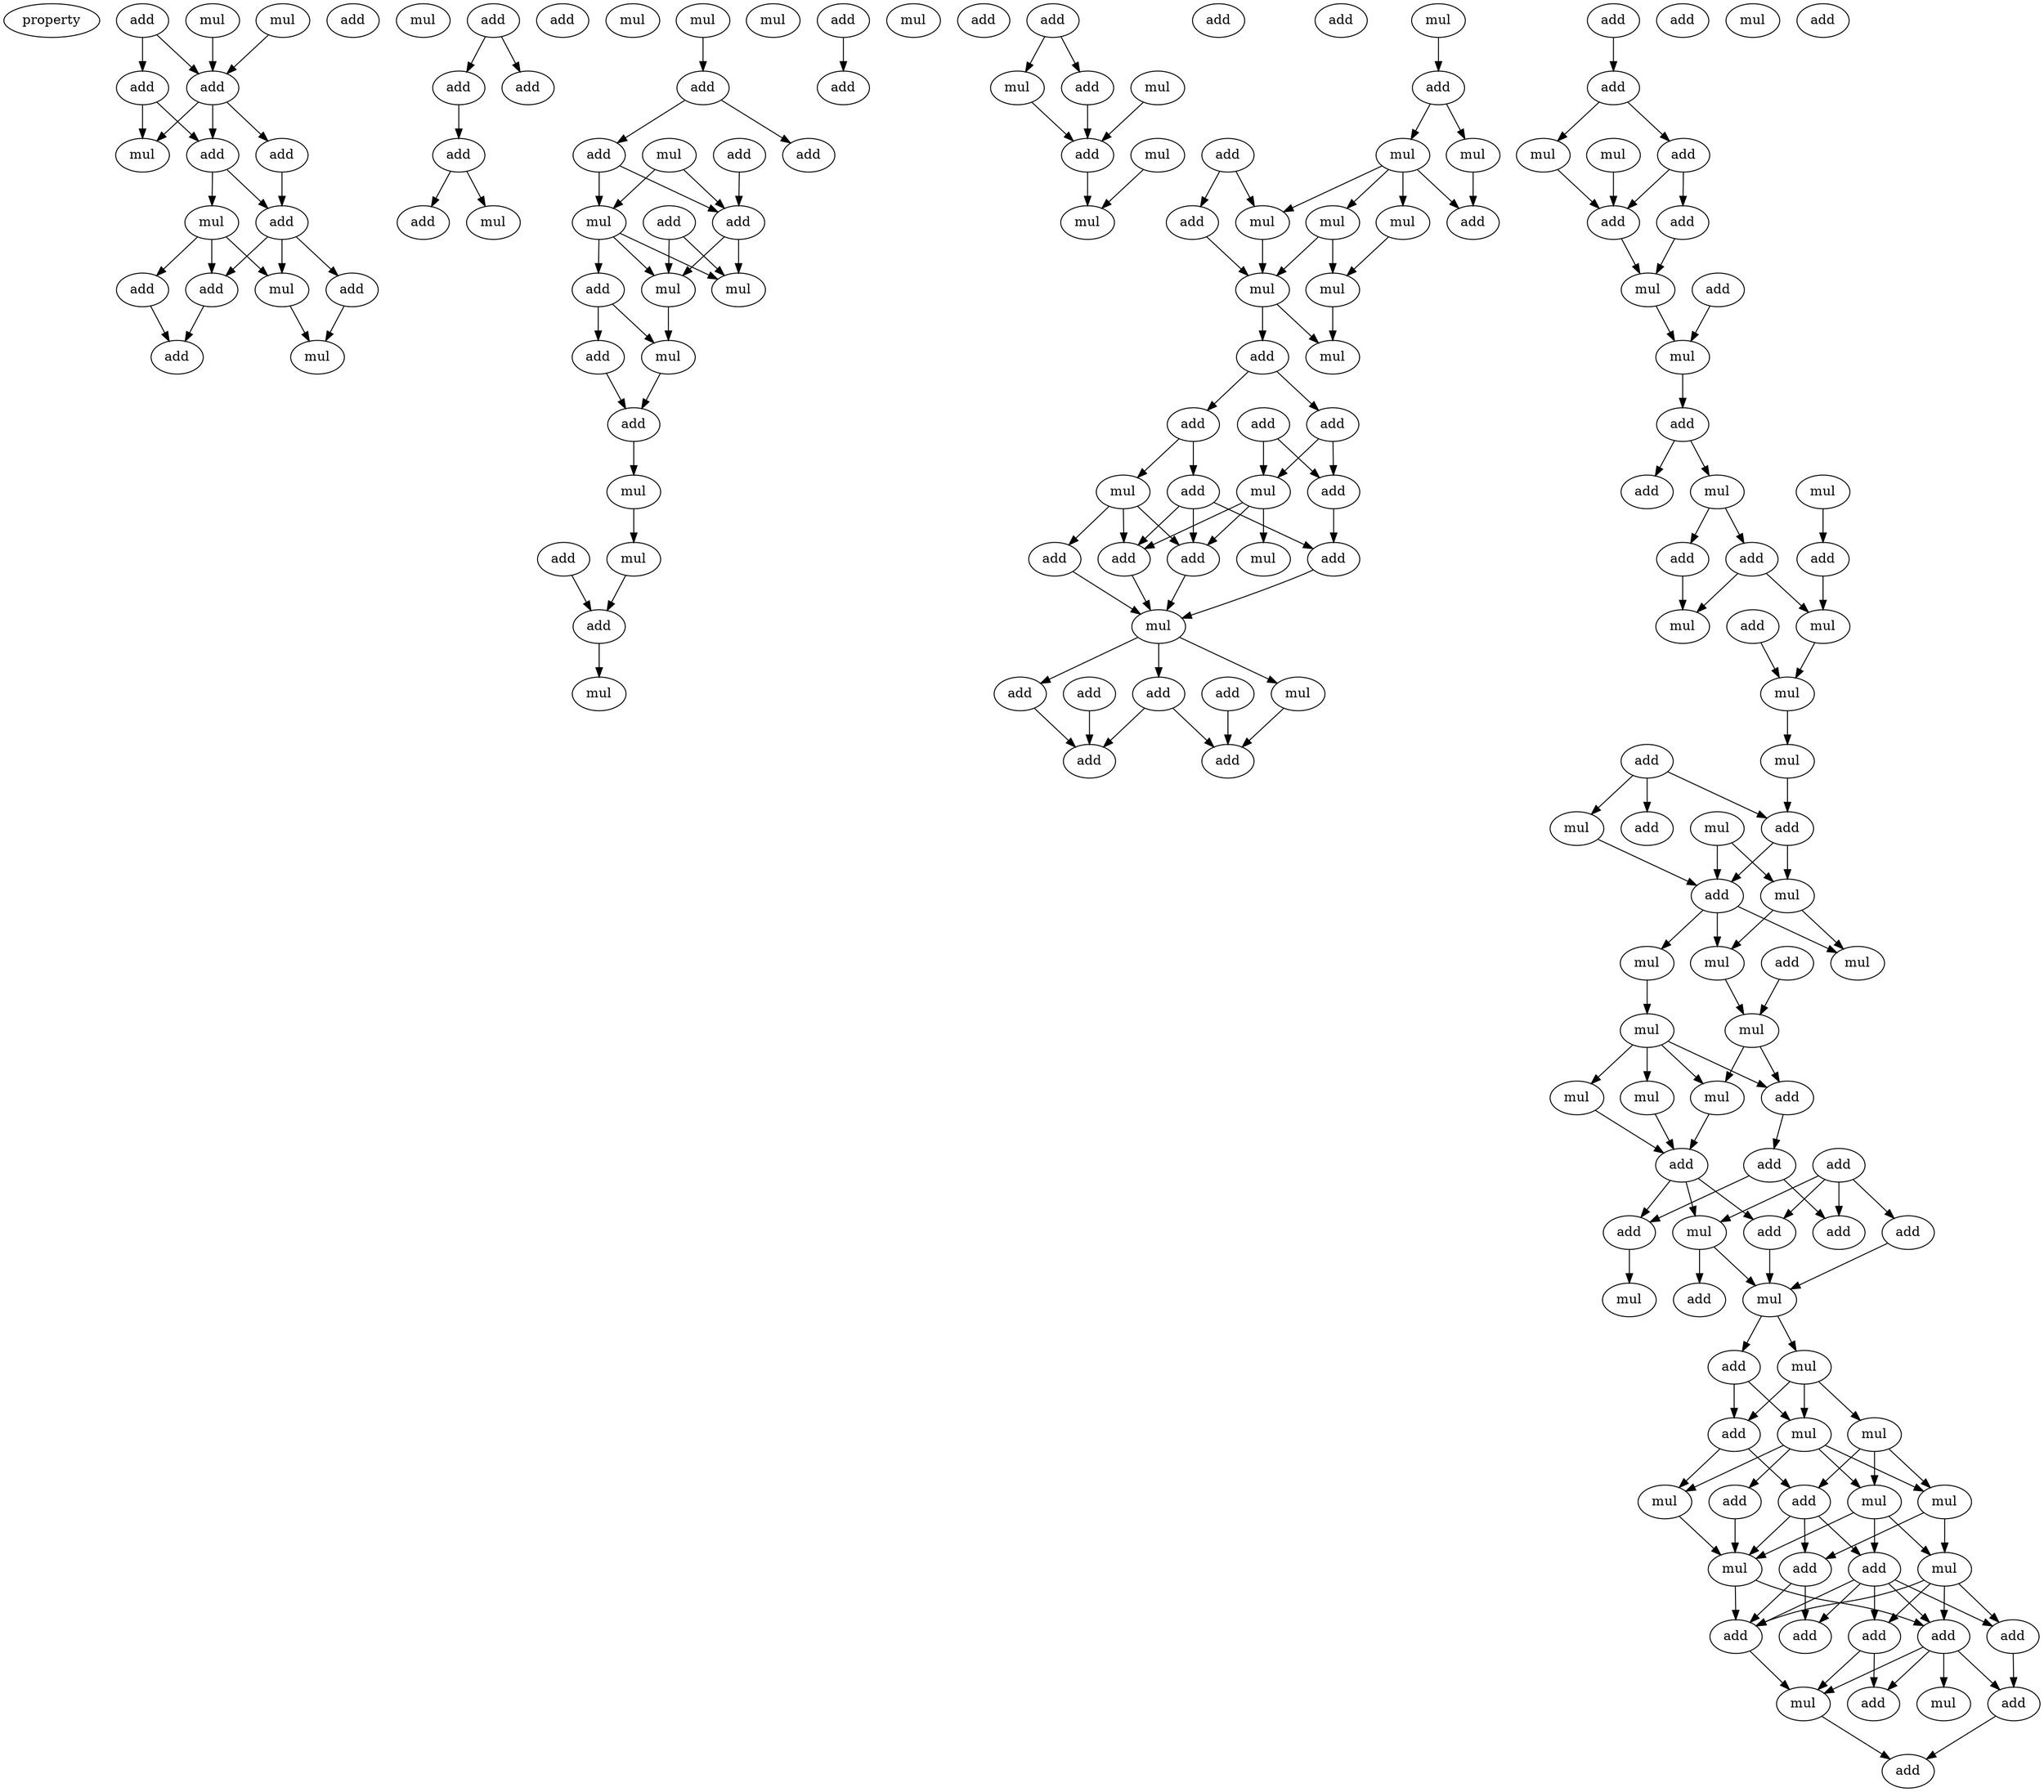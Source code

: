 digraph {
    node [fontcolor=black]
    property [mul=2,lf=1.9]
    0 [ label = mul ];
    1 [ label = mul ];
    2 [ label = add ];
    3 [ label = add ];
    4 [ label = add ];
    5 [ label = add ];
    6 [ label = add ];
    7 [ label = mul ];
    8 [ label = add ];
    9 [ label = mul ];
    10 [ label = add ];
    11 [ label = add ];
    12 [ label = add ];
    13 [ label = add ];
    14 [ label = mul ];
    15 [ label = mul ];
    16 [ label = add ];
    17 [ label = mul ];
    18 [ label = add ];
    19 [ label = add ];
    20 [ label = add ];
    21 [ label = add ];
    22 [ label = add ];
    23 [ label = mul ];
    24 [ label = add ];
    25 [ label = mul ];
    26 [ label = mul ];
    27 [ label = add ];
    28 [ label = add ];
    29 [ label = add ];
    30 [ label = add ];
    31 [ label = mul ];
    32 [ label = mul ];
    33 [ label = add ];
    34 [ label = add ];
    35 [ label = mul ];
    36 [ label = mul ];
    37 [ label = add ];
    38 [ label = mul ];
    39 [ label = add ];
    40 [ label = mul ];
    41 [ label = add ];
    42 [ label = add ];
    43 [ label = mul ];
    44 [ label = add ];
    45 [ label = add ];
    46 [ label = mul ];
    47 [ label = add ];
    48 [ label = mul ];
    49 [ label = mul ];
    50 [ label = add ];
    51 [ label = add ];
    52 [ label = add ];
    53 [ label = mul ];
    54 [ label = add ];
    55 [ label = mul ];
    56 [ label = mul ];
    57 [ label = add ];
    58 [ label = add ];
    59 [ label = mul ];
    60 [ label = mul ];
    61 [ label = add ];
    62 [ label = mul ];
    63 [ label = add ];
    64 [ label = mul ];
    65 [ label = mul ];
    66 [ label = mul ];
    67 [ label = mul ];
    68 [ label = add ];
    69 [ label = add ];
    70 [ label = mul ];
    71 [ label = mul ];
    72 [ label = add ];
    73 [ label = mul ];
    74 [ label = add ];
    75 [ label = add ];
    76 [ label = add ];
    77 [ label = add ];
    78 [ label = mul ];
    79 [ label = mul ];
    80 [ label = add ];
    81 [ label = add ];
    82 [ label = add ];
    83 [ label = mul ];
    84 [ label = add ];
    85 [ label = add ];
    86 [ label = mul ];
    87 [ label = add ];
    88 [ label = add ];
    89 [ label = add ];
    90 [ label = mul ];
    91 [ label = add ];
    92 [ label = add ];
    93 [ label = add ];
    94 [ label = add ];
    95 [ label = add ];
    96 [ label = add ];
    97 [ label = mul ];
    98 [ label = mul ];
    99 [ label = add ];
    100 [ label = add ];
    101 [ label = add ];
    102 [ label = add ];
    103 [ label = mul ];
    104 [ label = mul ];
    105 [ label = add ];
    106 [ label = mul ];
    107 [ label = mul ];
    108 [ label = mul ];
    109 [ label = add ];
    110 [ label = add ];
    111 [ label = add ];
    112 [ label = add ];
    113 [ label = add ];
    114 [ label = mul ];
    115 [ label = mul ];
    116 [ label = mul ];
    117 [ label = add ];
    118 [ label = mul ];
    119 [ label = add ];
    120 [ label = mul ];
    121 [ label = mul ];
    122 [ label = add ];
    123 [ label = mul ];
    124 [ label = add ];
    125 [ label = mul ];
    126 [ label = add ];
    127 [ label = mul ];
    128 [ label = mul ];
    129 [ label = mul ];
    130 [ label = mul ];
    131 [ label = mul ];
    132 [ label = mul ];
    133 [ label = add ];
    134 [ label = mul ];
    135 [ label = add ];
    136 [ label = add ];
    137 [ label = add ];
    138 [ label = add ];
    139 [ label = add ];
    140 [ label = add ];
    141 [ label = mul ];
    142 [ label = add ];
    143 [ label = mul ];
    144 [ label = mul ];
    145 [ label = add ];
    146 [ label = add ];
    147 [ label = mul ];
    148 [ label = mul ];
    149 [ label = add ];
    150 [ label = mul ];
    151 [ label = add ];
    152 [ label = mul ];
    153 [ label = add ];
    154 [ label = mul ];
    155 [ label = mul ];
    156 [ label = mul ];
    157 [ label = add ];
    158 [ label = add ];
    159 [ label = mul ];
    160 [ label = add ];
    161 [ label = add ];
    162 [ label = add ];
    163 [ label = add ];
    164 [ label = add ];
    165 [ label = mul ];
    166 [ label = add ];
    167 [ label = mul ];
    168 [ label = add ];
    169 [ label = add ];
    170 [ label = add ];
    0 -> 5 [ name = 0 ];
    1 -> 5 [ name = 1 ];
    3 -> 4 [ name = 2 ];
    3 -> 5 [ name = 3 ];
    4 -> 7 [ name = 4 ];
    4 -> 8 [ name = 5 ];
    5 -> 6 [ name = 6 ];
    5 -> 7 [ name = 7 ];
    5 -> 8 [ name = 8 ];
    6 -> 10 [ name = 9 ];
    8 -> 9 [ name = 10 ];
    8 -> 10 [ name = 11 ];
    9 -> 11 [ name = 12 ];
    9 -> 13 [ name = 13 ];
    9 -> 14 [ name = 14 ];
    10 -> 11 [ name = 15 ];
    10 -> 12 [ name = 16 ];
    10 -> 14 [ name = 17 ];
    11 -> 16 [ name = 18 ];
    12 -> 17 [ name = 19 ];
    13 -> 16 [ name = 20 ];
    14 -> 17 [ name = 21 ];
    18 -> 19 [ name = 22 ];
    18 -> 20 [ name = 23 ];
    19 -> 21 [ name = 24 ];
    21 -> 24 [ name = 25 ];
    21 -> 25 [ name = 26 ];
    26 -> 27 [ name = 27 ];
    27 -> 29 [ name = 28 ];
    27 -> 30 [ name = 29 ];
    28 -> 33 [ name = 30 ];
    29 -> 32 [ name = 31 ];
    29 -> 33 [ name = 32 ];
    31 -> 32 [ name = 33 ];
    31 -> 33 [ name = 34 ];
    32 -> 35 [ name = 35 ];
    32 -> 36 [ name = 36 ];
    32 -> 37 [ name = 37 ];
    33 -> 35 [ name = 38 ];
    33 -> 36 [ name = 39 ];
    34 -> 35 [ name = 40 ];
    34 -> 36 [ name = 41 ];
    36 -> 38 [ name = 42 ];
    37 -> 38 [ name = 43 ];
    37 -> 39 [ name = 44 ];
    38 -> 42 [ name = 45 ];
    39 -> 42 [ name = 46 ];
    41 -> 44 [ name = 47 ];
    42 -> 43 [ name = 48 ];
    43 -> 46 [ name = 49 ];
    45 -> 47 [ name = 50 ];
    46 -> 47 [ name = 51 ];
    47 -> 48 [ name = 52 ];
    51 -> 53 [ name = 53 ];
    51 -> 54 [ name = 54 ];
    53 -> 57 [ name = 55 ];
    54 -> 57 [ name = 56 ];
    55 -> 57 [ name = 57 ];
    56 -> 60 [ name = 58 ];
    57 -> 60 [ name = 59 ];
    59 -> 61 [ name = 60 ];
    61 -> 62 [ name = 61 ];
    61 -> 64 [ name = 62 ];
    62 -> 65 [ name = 63 ];
    62 -> 66 [ name = 64 ];
    62 -> 67 [ name = 65 ];
    62 -> 68 [ name = 66 ];
    63 -> 66 [ name = 67 ];
    63 -> 69 [ name = 68 ];
    64 -> 68 [ name = 69 ];
    65 -> 71 [ name = 70 ];
    66 -> 70 [ name = 71 ];
    67 -> 70 [ name = 72 ];
    67 -> 71 [ name = 73 ];
    69 -> 70 [ name = 74 ];
    70 -> 72 [ name = 75 ];
    70 -> 73 [ name = 76 ];
    71 -> 73 [ name = 77 ];
    72 -> 74 [ name = 78 ];
    72 -> 75 [ name = 79 ];
    74 -> 78 [ name = 80 ];
    74 -> 80 [ name = 81 ];
    75 -> 77 [ name = 82 ];
    75 -> 79 [ name = 83 ];
    76 -> 78 [ name = 84 ];
    76 -> 80 [ name = 85 ];
    77 -> 81 [ name = 86 ];
    77 -> 84 [ name = 87 ];
    77 -> 85 [ name = 88 ];
    78 -> 81 [ name = 89 ];
    78 -> 83 [ name = 90 ];
    78 -> 85 [ name = 91 ];
    79 -> 81 [ name = 92 ];
    79 -> 82 [ name = 93 ];
    79 -> 85 [ name = 94 ];
    80 -> 84 [ name = 95 ];
    81 -> 86 [ name = 96 ];
    82 -> 86 [ name = 97 ];
    84 -> 86 [ name = 98 ];
    85 -> 86 [ name = 99 ];
    86 -> 87 [ name = 100 ];
    86 -> 88 [ name = 101 ];
    86 -> 90 [ name = 102 ];
    87 -> 92 [ name = 103 ];
    87 -> 93 [ name = 104 ];
    88 -> 92 [ name = 105 ];
    89 -> 93 [ name = 106 ];
    90 -> 93 [ name = 107 ];
    91 -> 92 [ name = 108 ];
    94 -> 95 [ name = 109 ];
    95 -> 96 [ name = 110 ];
    95 -> 98 [ name = 111 ];
    96 -> 99 [ name = 112 ];
    96 -> 100 [ name = 113 ];
    97 -> 100 [ name = 114 ];
    98 -> 100 [ name = 115 ];
    99 -> 103 [ name = 116 ];
    100 -> 103 [ name = 117 ];
    101 -> 104 [ name = 118 ];
    103 -> 104 [ name = 119 ];
    104 -> 105 [ name = 120 ];
    105 -> 107 [ name = 121 ];
    105 -> 109 [ name = 122 ];
    106 -> 112 [ name = 123 ];
    107 -> 110 [ name = 124 ];
    107 -> 111 [ name = 125 ];
    110 -> 114 [ name = 126 ];
    111 -> 114 [ name = 127 ];
    111 -> 115 [ name = 128 ];
    112 -> 115 [ name = 129 ];
    113 -> 116 [ name = 130 ];
    115 -> 116 [ name = 131 ];
    116 -> 118 [ name = 132 ];
    117 -> 119 [ name = 133 ];
    117 -> 120 [ name = 134 ];
    117 -> 122 [ name = 135 ];
    118 -> 119 [ name = 136 ];
    119 -> 123 [ name = 137 ];
    119 -> 124 [ name = 138 ];
    120 -> 124 [ name = 139 ];
    121 -> 123 [ name = 140 ];
    121 -> 124 [ name = 141 ];
    123 -> 127 [ name = 142 ];
    123 -> 128 [ name = 143 ];
    124 -> 125 [ name = 144 ];
    124 -> 127 [ name = 145 ];
    124 -> 128 [ name = 146 ];
    125 -> 129 [ name = 147 ];
    126 -> 130 [ name = 148 ];
    127 -> 130 [ name = 149 ];
    129 -> 131 [ name = 150 ];
    129 -> 132 [ name = 151 ];
    129 -> 133 [ name = 152 ];
    129 -> 134 [ name = 153 ];
    130 -> 132 [ name = 154 ];
    130 -> 133 [ name = 155 ];
    131 -> 137 [ name = 156 ];
    132 -> 137 [ name = 157 ];
    133 -> 136 [ name = 158 ];
    134 -> 137 [ name = 159 ];
    135 -> 138 [ name = 160 ];
    135 -> 140 [ name = 161 ];
    135 -> 141 [ name = 162 ];
    135 -> 142 [ name = 163 ];
    136 -> 139 [ name = 164 ];
    136 -> 140 [ name = 165 ];
    137 -> 138 [ name = 166 ];
    137 -> 139 [ name = 167 ];
    137 -> 141 [ name = 168 ];
    138 -> 144 [ name = 169 ];
    139 -> 143 [ name = 170 ];
    141 -> 144 [ name = 171 ];
    141 -> 145 [ name = 172 ];
    142 -> 144 [ name = 173 ];
    144 -> 146 [ name = 174 ];
    144 -> 147 [ name = 175 ];
    146 -> 149 [ name = 176 ];
    146 -> 150 [ name = 177 ];
    147 -> 148 [ name = 178 ];
    147 -> 149 [ name = 179 ];
    147 -> 150 [ name = 180 ];
    148 -> 151 [ name = 181 ];
    148 -> 152 [ name = 182 ];
    148 -> 154 [ name = 183 ];
    149 -> 151 [ name = 184 ];
    149 -> 155 [ name = 185 ];
    150 -> 152 [ name = 186 ];
    150 -> 153 [ name = 187 ];
    150 -> 154 [ name = 188 ];
    150 -> 155 [ name = 189 ];
    151 -> 157 [ name = 190 ];
    151 -> 158 [ name = 191 ];
    151 -> 159 [ name = 192 ];
    152 -> 156 [ name = 193 ];
    152 -> 157 [ name = 194 ];
    153 -> 159 [ name = 195 ];
    154 -> 156 [ name = 196 ];
    154 -> 158 [ name = 197 ];
    154 -> 159 [ name = 198 ];
    155 -> 159 [ name = 199 ];
    156 -> 160 [ name = 200 ];
    156 -> 162 [ name = 201 ];
    156 -> 163 [ name = 202 ];
    156 -> 164 [ name = 203 ];
    157 -> 161 [ name = 204 ];
    157 -> 162 [ name = 205 ];
    158 -> 160 [ name = 206 ];
    158 -> 161 [ name = 207 ];
    158 -> 162 [ name = 208 ];
    158 -> 163 [ name = 209 ];
    158 -> 164 [ name = 210 ];
    159 -> 160 [ name = 211 ];
    159 -> 162 [ name = 212 ];
    160 -> 165 [ name = 213 ];
    160 -> 167 [ name = 214 ];
    160 -> 168 [ name = 215 ];
    160 -> 169 [ name = 216 ];
    162 -> 167 [ name = 217 ];
    163 -> 169 [ name = 218 ];
    164 -> 167 [ name = 219 ];
    164 -> 168 [ name = 220 ];
    167 -> 170 [ name = 221 ];
    169 -> 170 [ name = 222 ];
}

